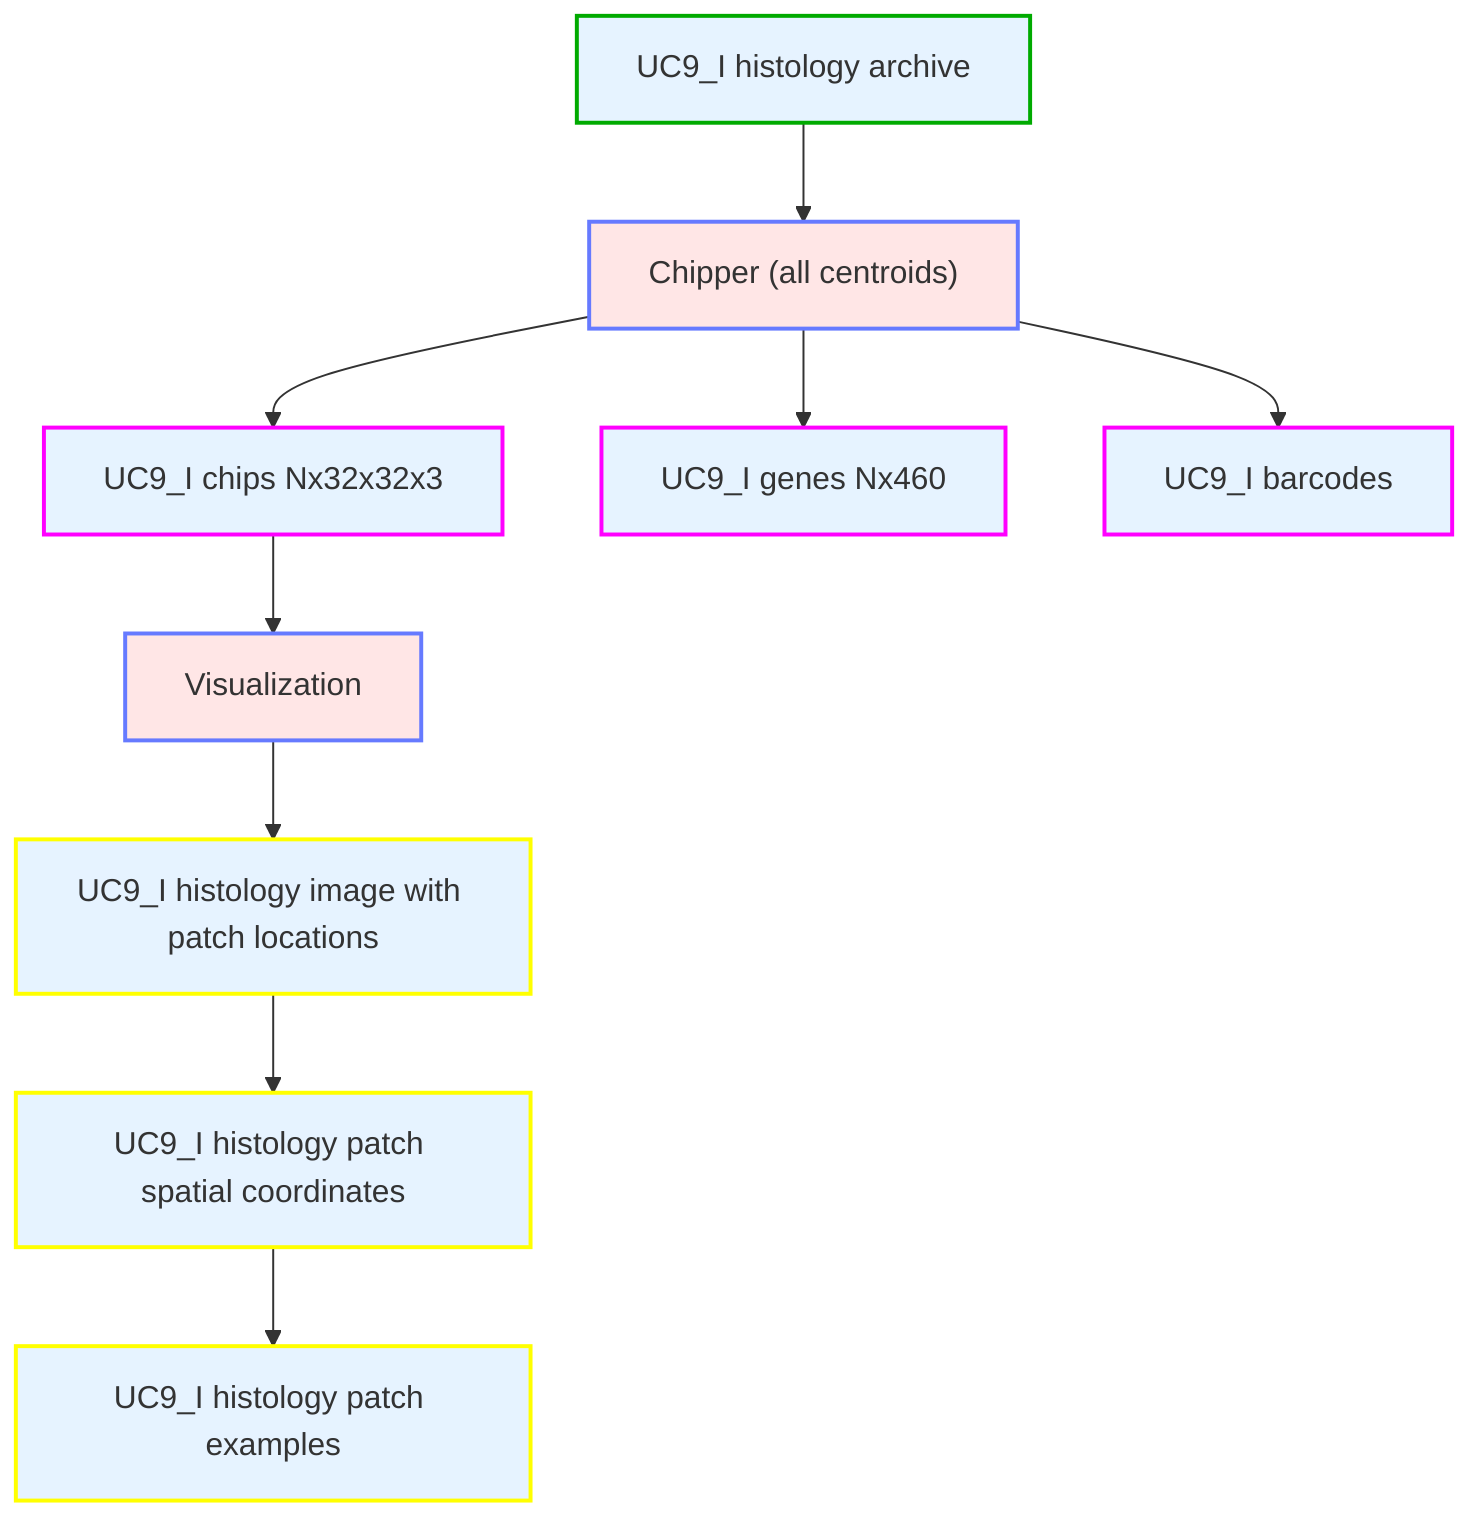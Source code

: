 %%{init: {'themeVariables': {'nodeTextColor':'#000'}}}%%
flowchart TD
    classDef data fill:#e6f3ff,stroke:#66b3ff,stroke-width:2px
    classDef op fill:#ffe6e6,stroke:#667aff,stroke-width:2px,shape:round-rect
    classDef inputData fill:#e6f3ff,stroke:#00AA00,stroke-width:2px
    classDef outputData fill:#e6f3ff,stroke:#FF00FF,stroke-width:2px
    classDef outputMetric fill:#e6f3ff,stroke:#FFFF00,stroke-width:2px

    data1["UC9_I histology archive"]:::inputData --> op1["Chipper (all centroids)"]:::op
    op1 --> data2["UC9_I chips Nx32x32x3"]:::outputData
    op1 --> data22["UC9_I genes Nx460"]:::outputData
    op1 --> data23["UC9_I barcodes"]:::outputData
    op11["Visualization"]:::op 
    data2 --> op11 --> data11["UC9_I histology image with patch locations"]:::outputMetric
    data11 --> data12["UC9_I histology patch spatial coordinates"]:::outputMetric
    data12 --> data13["UC9_I histology patch examples"]:::outputMetric